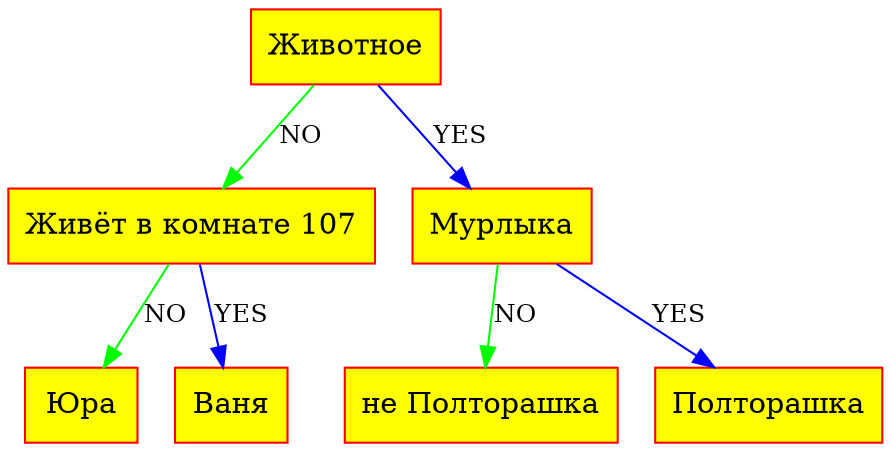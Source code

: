 digraph Tree{

	rankdir=UD;

	node[color="red",fontsize=14];

	2[shape=record, style="filled", fillcolor="yellow", label="Животное"];
	3[shape=record, style="filled", fillcolor="yellow", label="Живёт  в  комнате  107"];
	4[shape=record, style="filled", fillcolor="yellow", label="Юра"];
	5[shape=record, style="filled", fillcolor="yellow", label="Ваня"];
	6[shape=record, style="filled", fillcolor="yellow", label="Мурлыка"];
	7[shape=record, style="filled", fillcolor="yellow", label="не  Полторашка"];
	8[shape=record, style="filled", fillcolor="yellow", label="Полторашка"];

	2 -> 3[color="green", label="NO", fontsize=12]
	2 -> 6[color="blue", label="YES", fontsize=12]
	3 -> 4[color="green", label="NO", fontsize=12]
	3 -> 5[color="blue", label="YES", fontsize=12]
	6 -> 7[color="green", label="NO", fontsize=12]
	6 -> 8[color="blue", label="YES", fontsize=12]

}